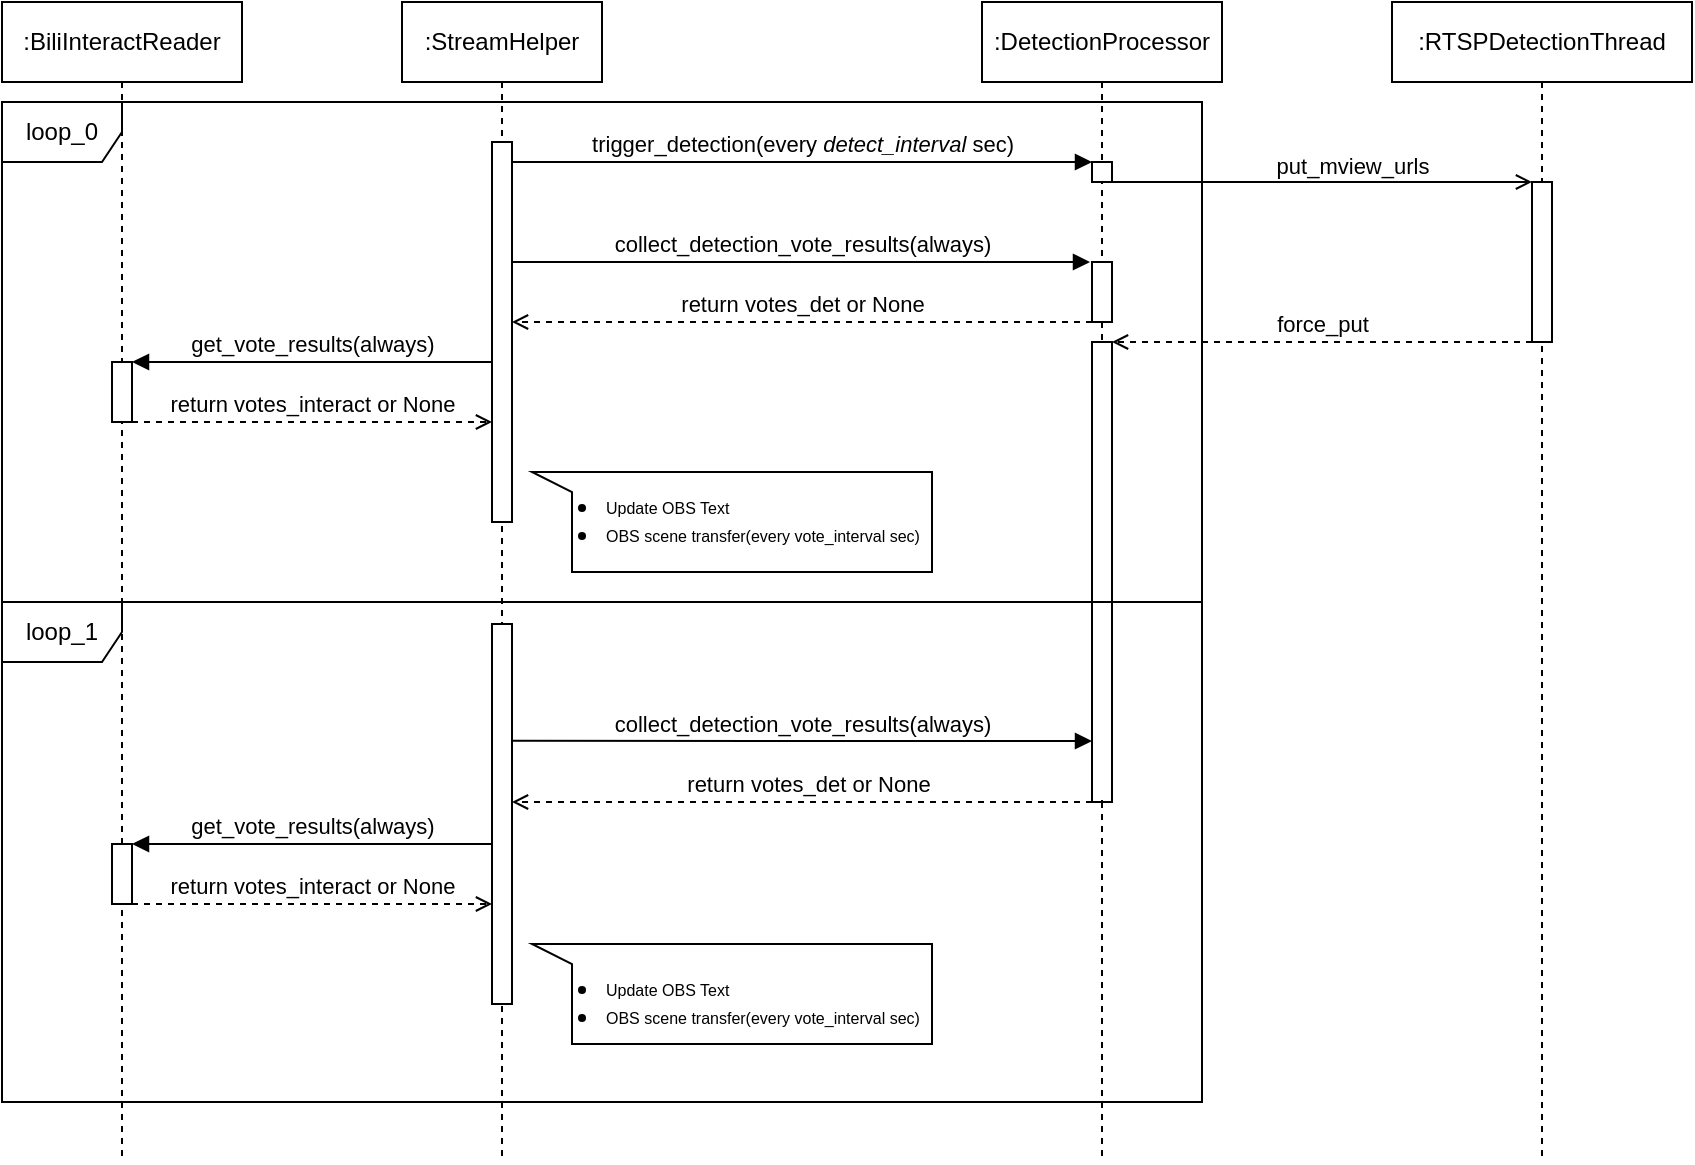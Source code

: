 <mxfile version="24.2.2" type="device">
  <diagram name="Page-1" id="2YBvvXClWsGukQMizWep">
    <mxGraphModel dx="2412" dy="818" grid="1" gridSize="10" guides="1" tooltips="1" connect="1" arrows="1" fold="1" page="1" pageScale="1" pageWidth="850" pageHeight="1100" math="0" shadow="0">
      <root>
        <mxCell id="0" />
        <mxCell id="1" parent="0" />
        <mxCell id="3TUwPVd3jFj7HF0j6-wb-39" value="loop_0" style="shape=umlFrame;whiteSpace=wrap;html=1;pointerEvents=0;" vertex="1" parent="1">
          <mxGeometry x="-180" y="90" width="600" height="250" as="geometry" />
        </mxCell>
        <mxCell id="3TUwPVd3jFj7HF0j6-wb-36" value="" style="shape=callout;whiteSpace=wrap;html=1;perimeter=calloutPerimeter;position2=0;size=20;position=0;base=10;rotation=90;" vertex="1" parent="1">
          <mxGeometry x="160" y="436" width="50" height="200" as="geometry" />
        </mxCell>
        <mxCell id="aM9ryv3xv72pqoxQDRHE-1" value=":StreamHelper" style="shape=umlLifeline;perimeter=lifelinePerimeter;whiteSpace=wrap;html=1;container=0;dropTarget=0;collapsible=0;recursiveResize=0;outlineConnect=0;portConstraint=eastwest;newEdgeStyle={&quot;edgeStyle&quot;:&quot;elbowEdgeStyle&quot;,&quot;elbow&quot;:&quot;vertical&quot;,&quot;curved&quot;:0,&quot;rounded&quot;:0};" parent="1" vertex="1">
          <mxGeometry x="20" y="40" width="100" height="580" as="geometry" />
        </mxCell>
        <mxCell id="aM9ryv3xv72pqoxQDRHE-2" value="" style="html=1;points=[];perimeter=orthogonalPerimeter;outlineConnect=0;targetShapes=umlLifeline;portConstraint=eastwest;newEdgeStyle={&quot;edgeStyle&quot;:&quot;elbowEdgeStyle&quot;,&quot;elbow&quot;:&quot;vertical&quot;,&quot;curved&quot;:0,&quot;rounded&quot;:0};" parent="aM9ryv3xv72pqoxQDRHE-1" vertex="1">
          <mxGeometry x="45" y="70" width="10" height="190" as="geometry" />
        </mxCell>
        <mxCell id="aM9ryv3xv72pqoxQDRHE-5" value=":DetectionProcessor" style="shape=umlLifeline;perimeter=lifelinePerimeter;whiteSpace=wrap;html=1;container=0;dropTarget=0;collapsible=0;recursiveResize=0;outlineConnect=0;portConstraint=eastwest;newEdgeStyle={&quot;edgeStyle&quot;:&quot;elbowEdgeStyle&quot;,&quot;elbow&quot;:&quot;vertical&quot;,&quot;curved&quot;:0,&quot;rounded&quot;:0};" parent="1" vertex="1">
          <mxGeometry x="310" y="40" width="120" height="580" as="geometry" />
        </mxCell>
        <mxCell id="aM9ryv3xv72pqoxQDRHE-6" value="" style="html=1;points=[];perimeter=orthogonalPerimeter;outlineConnect=0;targetShapes=umlLifeline;portConstraint=eastwest;newEdgeStyle={&quot;edgeStyle&quot;:&quot;elbowEdgeStyle&quot;,&quot;elbow&quot;:&quot;vertical&quot;,&quot;curved&quot;:0,&quot;rounded&quot;:0};" parent="aM9ryv3xv72pqoxQDRHE-5" vertex="1">
          <mxGeometry x="55" y="80" width="10" height="10" as="geometry" />
        </mxCell>
        <mxCell id="3TUwPVd3jFj7HF0j6-wb-6" value="" style="html=1;points=[];perimeter=orthogonalPerimeter;outlineConnect=0;targetShapes=umlLifeline;portConstraint=eastwest;newEdgeStyle={&quot;edgeStyle&quot;:&quot;elbowEdgeStyle&quot;,&quot;elbow&quot;:&quot;vertical&quot;,&quot;curved&quot;:0,&quot;rounded&quot;:0};" vertex="1" parent="aM9ryv3xv72pqoxQDRHE-5">
          <mxGeometry x="55" y="130" width="10" height="30" as="geometry" />
        </mxCell>
        <mxCell id="3TUwPVd3jFj7HF0j6-wb-23" value="" style="html=1;points=[];perimeter=orthogonalPerimeter;outlineConnect=0;targetShapes=umlLifeline;portConstraint=eastwest;newEdgeStyle={&quot;edgeStyle&quot;:&quot;elbowEdgeStyle&quot;,&quot;elbow&quot;:&quot;vertical&quot;,&quot;curved&quot;:0,&quot;rounded&quot;:0};" vertex="1" parent="aM9ryv3xv72pqoxQDRHE-5">
          <mxGeometry x="55" y="170" width="10" height="230" as="geometry" />
        </mxCell>
        <mxCell id="aM9ryv3xv72pqoxQDRHE-7" value="trigger_detection(every &lt;i&gt;detect_interval&lt;/i&gt; sec)" style="html=1;verticalAlign=bottom;endArrow=block;edgeStyle=elbowEdgeStyle;elbow=vertical;curved=0;rounded=0;" parent="1" source="aM9ryv3xv72pqoxQDRHE-2" target="aM9ryv3xv72pqoxQDRHE-6" edge="1">
          <mxGeometry relative="1" as="geometry">
            <mxPoint x="195" y="130" as="sourcePoint" />
            <Array as="points">
              <mxPoint x="180" y="120" />
            </Array>
          </mxGeometry>
        </mxCell>
        <mxCell id="3TUwPVd3jFj7HF0j6-wb-1" value=":RTSPDetectionThread" style="shape=umlLifeline;perimeter=lifelinePerimeter;whiteSpace=wrap;html=1;container=0;dropTarget=0;collapsible=0;recursiveResize=0;outlineConnect=0;portConstraint=eastwest;newEdgeStyle={&quot;edgeStyle&quot;:&quot;elbowEdgeStyle&quot;,&quot;elbow&quot;:&quot;vertical&quot;,&quot;curved&quot;:0,&quot;rounded&quot;:0};" vertex="1" parent="1">
          <mxGeometry x="515" y="40" width="150" height="580" as="geometry" />
        </mxCell>
        <mxCell id="3TUwPVd3jFj7HF0j6-wb-2" value="" style="html=1;points=[];perimeter=orthogonalPerimeter;outlineConnect=0;targetShapes=umlLifeline;portConstraint=eastwest;newEdgeStyle={&quot;edgeStyle&quot;:&quot;elbowEdgeStyle&quot;,&quot;elbow&quot;:&quot;vertical&quot;,&quot;curved&quot;:0,&quot;rounded&quot;:0};" vertex="1" parent="3TUwPVd3jFj7HF0j6-wb-1">
          <mxGeometry x="70" y="90" width="10" height="80" as="geometry" />
        </mxCell>
        <mxCell id="3TUwPVd3jFj7HF0j6-wb-3" value="" style="endArrow=open;html=1;rounded=0;endFill=0;" edge="1" parent="1" source="aM9ryv3xv72pqoxQDRHE-6" target="3TUwPVd3jFj7HF0j6-wb-2">
          <mxGeometry width="50" height="50" relative="1" as="geometry">
            <mxPoint x="180" y="290" as="sourcePoint" />
            <mxPoint x="230" y="240" as="targetPoint" />
          </mxGeometry>
        </mxCell>
        <mxCell id="3TUwPVd3jFj7HF0j6-wb-4" value="&lt;font style=&quot;font-size: 11px;&quot;&gt;put_mview_urls&lt;/font&gt;" style="text;html=1;align=center;verticalAlign=middle;resizable=0;points=[];autosize=1;strokeColor=none;fillColor=none;" vertex="1" parent="1">
          <mxGeometry x="445" y="107" width="100" height="30" as="geometry" />
        </mxCell>
        <mxCell id="3TUwPVd3jFj7HF0j6-wb-10" value="collect_detection_vote_results(always)" style="html=1;verticalAlign=bottom;endArrow=block;edgeStyle=elbowEdgeStyle;elbow=vertical;curved=0;rounded=0;" edge="1" parent="1" source="aM9ryv3xv72pqoxQDRHE-2">
          <mxGeometry x="0.002" relative="1" as="geometry">
            <mxPoint x="80" y="170" as="sourcePoint" />
            <Array as="points">
              <mxPoint x="179" y="170" />
            </Array>
            <mxPoint x="364" y="170" as="targetPoint" />
            <mxPoint as="offset" />
          </mxGeometry>
        </mxCell>
        <mxCell id="3TUwPVd3jFj7HF0j6-wb-11" value="return votes_det or None" style="html=1;verticalAlign=bottom;endArrow=open;edgeStyle=elbowEdgeStyle;elbow=vertical;curved=0;rounded=0;dashed=1;endFill=0;" edge="1" parent="1">
          <mxGeometry x="0.002" relative="1" as="geometry">
            <mxPoint x="365" y="200" as="sourcePoint" />
            <Array as="points">
              <mxPoint x="189" y="200" />
            </Array>
            <mxPoint x="75" y="200" as="targetPoint" />
            <mxPoint as="offset" />
          </mxGeometry>
        </mxCell>
        <mxCell id="3TUwPVd3jFj7HF0j6-wb-13" value=":BiliInteractReader" style="shape=umlLifeline;perimeter=lifelinePerimeter;whiteSpace=wrap;html=1;container=0;dropTarget=0;collapsible=0;recursiveResize=0;outlineConnect=0;portConstraint=eastwest;newEdgeStyle={&quot;edgeStyle&quot;:&quot;elbowEdgeStyle&quot;,&quot;elbow&quot;:&quot;vertical&quot;,&quot;curved&quot;:0,&quot;rounded&quot;:0};" vertex="1" parent="1">
          <mxGeometry x="-180" y="40" width="120" height="580" as="geometry" />
        </mxCell>
        <mxCell id="3TUwPVd3jFj7HF0j6-wb-15" value="" style="html=1;points=[];perimeter=orthogonalPerimeter;outlineConnect=0;targetShapes=umlLifeline;portConstraint=eastwest;newEdgeStyle={&quot;edgeStyle&quot;:&quot;elbowEdgeStyle&quot;,&quot;elbow&quot;:&quot;vertical&quot;,&quot;curved&quot;:0,&quot;rounded&quot;:0};" vertex="1" parent="3TUwPVd3jFj7HF0j6-wb-13">
          <mxGeometry x="55" y="180" width="10" height="30" as="geometry" />
        </mxCell>
        <mxCell id="3TUwPVd3jFj7HF0j6-wb-16" value="get_vote_results(always)" style="html=1;verticalAlign=bottom;endArrow=block;edgeStyle=elbowEdgeStyle;elbow=vertical;curved=0;rounded=0;" edge="1" parent="3TUwPVd3jFj7HF0j6-wb-13" target="3TUwPVd3jFj7HF0j6-wb-15">
          <mxGeometry x="0.002" relative="1" as="geometry">
            <mxPoint x="245" y="180" as="sourcePoint" />
            <Array as="points">
              <mxPoint x="130" y="180" />
              <mxPoint x="240" y="200" />
            </Array>
            <mxPoint x="554" y="190" as="targetPoint" />
            <mxPoint as="offset" />
          </mxGeometry>
        </mxCell>
        <mxCell id="3TUwPVd3jFj7HF0j6-wb-37" value="" style="html=1;points=[];perimeter=orthogonalPerimeter;outlineConnect=0;targetShapes=umlLifeline;portConstraint=eastwest;newEdgeStyle={&quot;edgeStyle&quot;:&quot;elbowEdgeStyle&quot;,&quot;elbow&quot;:&quot;vertical&quot;,&quot;curved&quot;:0,&quot;rounded&quot;:0};" vertex="1" parent="3TUwPVd3jFj7HF0j6-wb-13">
          <mxGeometry x="55" y="421" width="10" height="30" as="geometry" />
        </mxCell>
        <mxCell id="3TUwPVd3jFj7HF0j6-wb-38" value="get_vote_results(always)" style="html=1;verticalAlign=bottom;endArrow=block;edgeStyle=elbowEdgeStyle;elbow=vertical;curved=0;rounded=0;" edge="1" parent="3TUwPVd3jFj7HF0j6-wb-13" target="3TUwPVd3jFj7HF0j6-wb-37">
          <mxGeometry x="0.002" relative="1" as="geometry">
            <mxPoint x="245" y="421" as="sourcePoint" />
            <Array as="points">
              <mxPoint x="130" y="421" />
              <mxPoint x="240" y="441" />
            </Array>
            <mxPoint x="554" y="431" as="targetPoint" />
            <mxPoint as="offset" />
          </mxGeometry>
        </mxCell>
        <mxCell id="3TUwPVd3jFj7HF0j6-wb-17" value="return votes_interact or None" style="html=1;verticalAlign=bottom;endArrow=open;edgeStyle=elbowEdgeStyle;elbow=vertical;curved=0;rounded=0;dashed=1;endFill=0;" edge="1" parent="1">
          <mxGeometry x="0.002" relative="1" as="geometry">
            <mxPoint x="-115" y="250" as="sourcePoint" />
            <Array as="points">
              <mxPoint y="250" />
            </Array>
            <mxPoint x="65" y="250" as="targetPoint" />
            <mxPoint as="offset" />
          </mxGeometry>
        </mxCell>
        <mxCell id="3TUwPVd3jFj7HF0j6-wb-18" value="" style="shape=callout;whiteSpace=wrap;html=1;perimeter=calloutPerimeter;position2=0;size=20;position=0;base=10;rotation=90;" vertex="1" parent="1">
          <mxGeometry x="160" y="200" width="50" height="200" as="geometry" />
        </mxCell>
        <mxCell id="3TUwPVd3jFj7HF0j6-wb-19" value="&lt;ul&gt;&lt;li&gt;&lt;font style=&quot;font-size: 8px;&quot;&gt;Update OBS Text&lt;/font&gt;&lt;/li&gt;&lt;li&gt;&lt;font style=&quot;font-size: 8px;&quot;&gt;OBS scene transfer(every vote_interval sec)&lt;/font&gt;&lt;br&gt;&lt;/li&gt;&lt;/ul&gt;" style="text;strokeColor=none;fillColor=none;html=1;whiteSpace=wrap;verticalAlign=middle;overflow=hidden;" vertex="1" parent="1">
          <mxGeometry x="80" y="270" width="200" height="50" as="geometry" />
        </mxCell>
        <mxCell id="3TUwPVd3jFj7HF0j6-wb-22" value="force_put" style="html=1;verticalAlign=bottom;endArrow=open;edgeStyle=elbowEdgeStyle;elbow=vertical;curved=0;rounded=0;dashed=1;endFill=0;" edge="1" parent="1" source="3TUwPVd3jFj7HF0j6-wb-2" target="3TUwPVd3jFj7HF0j6-wb-23">
          <mxGeometry x="0.002" relative="1" as="geometry">
            <mxPoint x="375" y="210" as="sourcePoint" />
            <Array as="points">
              <mxPoint x="380" y="210" />
            </Array>
            <mxPoint x="430" y="210" as="targetPoint" />
            <mxPoint as="offset" />
          </mxGeometry>
        </mxCell>
        <mxCell id="3TUwPVd3jFj7HF0j6-wb-24" value="" style="html=1;points=[];perimeter=orthogonalPerimeter;outlineConnect=0;targetShapes=umlLifeline;portConstraint=eastwest;newEdgeStyle={&quot;edgeStyle&quot;:&quot;elbowEdgeStyle&quot;,&quot;elbow&quot;:&quot;vertical&quot;,&quot;curved&quot;:0,&quot;rounded&quot;:0};" vertex="1" parent="1">
          <mxGeometry x="65" y="351" width="10" height="190" as="geometry" />
        </mxCell>
        <mxCell id="3TUwPVd3jFj7HF0j6-wb-25" value="collect_detection_vote_results(always)" style="html=1;verticalAlign=bottom;endArrow=block;edgeStyle=elbowEdgeStyle;elbow=vertical;curved=0;rounded=0;" edge="1" parent="1">
          <mxGeometry x="0.002" relative="1" as="geometry">
            <mxPoint x="75" y="409.429" as="sourcePoint" />
            <Array as="points" />
            <mxPoint x="365" y="409.429" as="targetPoint" />
            <mxPoint as="offset" />
          </mxGeometry>
        </mxCell>
        <mxCell id="3TUwPVd3jFj7HF0j6-wb-26" value="return votes_det or None" style="html=1;verticalAlign=bottom;endArrow=open;edgeStyle=elbowEdgeStyle;elbow=vertical;curved=0;rounded=0;dashed=1;endFill=0;" edge="1" parent="1">
          <mxGeometry x="0.002" relative="1" as="geometry">
            <mxPoint x="370" y="439" as="sourcePoint" />
            <Array as="points">
              <mxPoint x="189" y="440" />
            </Array>
            <mxPoint x="75" y="440" as="targetPoint" />
            <mxPoint as="offset" />
          </mxGeometry>
        </mxCell>
        <mxCell id="3TUwPVd3jFj7HF0j6-wb-27" value="return votes_interact or None" style="html=1;verticalAlign=bottom;endArrow=open;edgeStyle=elbowEdgeStyle;elbow=vertical;curved=0;rounded=0;dashed=1;endFill=0;" edge="1" parent="1">
          <mxGeometry x="0.002" relative="1" as="geometry">
            <mxPoint x="-115" y="491" as="sourcePoint" />
            <Array as="points">
              <mxPoint y="491" />
            </Array>
            <mxPoint x="65" y="491" as="targetPoint" />
            <mxPoint as="offset" />
          </mxGeometry>
        </mxCell>
        <mxCell id="3TUwPVd3jFj7HF0j6-wb-28" value="&lt;ul&gt;&lt;li&gt;&lt;font style=&quot;font-size: 8px;&quot;&gt;Update OBS Text&lt;/font&gt;&lt;/li&gt;&lt;li&gt;&lt;font style=&quot;font-size: 8px;&quot;&gt;OBS scene transfer(every vote_interval sec)&lt;/font&gt;&lt;br&gt;&lt;/li&gt;&lt;/ul&gt;" style="text;strokeColor=none;fillColor=none;html=1;whiteSpace=wrap;verticalAlign=middle;overflow=hidden;" vertex="1" parent="1">
          <mxGeometry x="80" y="511" width="200" height="50" as="geometry" />
        </mxCell>
        <mxCell id="3TUwPVd3jFj7HF0j6-wb-40" value="loop_1" style="shape=umlFrame;whiteSpace=wrap;html=1;pointerEvents=0;" vertex="1" parent="1">
          <mxGeometry x="-180" y="340" width="600" height="250" as="geometry" />
        </mxCell>
      </root>
    </mxGraphModel>
  </diagram>
</mxfile>
